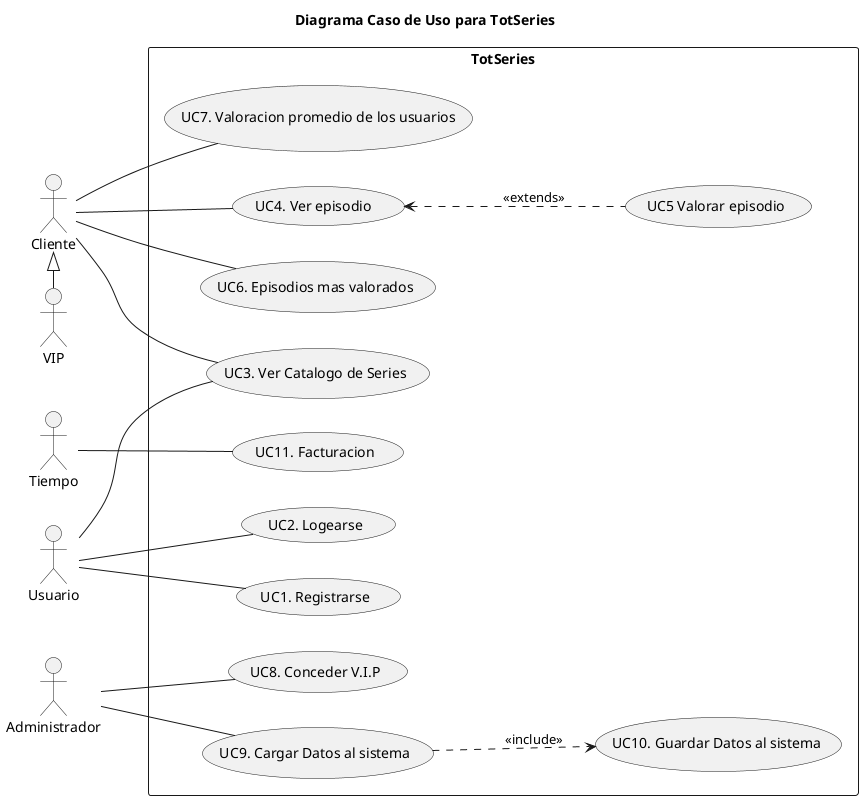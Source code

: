 @startuml

left to right direction
skinparam packageStyle rect
title Diagrama Caso de Uso para TotSeries

rectangle TotSeries {
usecase (UC3. Ver Catalogo de Series) as UC3
usecase (UC1. Registrarse) as UC1
usecase (UC2. Logearse) as UC2
usecase (UC4. Ver episodio ) as UC4
usecase (UC5 Valorar episodio) as UC5
usecase (UC6. Episodios mas valorados) as UC6
usecase (UC7. Valoracion promedio de los usuarios) as UC7
usecase (UC8. Conceder V.I.P) as UC8
usecase (UC9. Cargar Datos al sistema) as UC9
usecase (UC10. Guardar Datos al sistema) as UC10
usecase (UC11. Facturacion) as UC11
}

actor Tiempo
' dda '
actor Cliente as Usuario
actor Usuario as Cliente
actor VIP
actor Administrador as Admin

Cliente -- UC1
Cliente -- UC2
Cliente -- UC3
Usuario -- UC3
Usuario -- UC4
Usuario -- UC6
Usuario -- UC7
Tiempo -- UC11
Usuario <|- VIP
Admin -- UC8
Admin -- UC9
UC9 -.> UC10 : <<include>>
UC4 <.- UC5 :<<extends>>

@enduml
